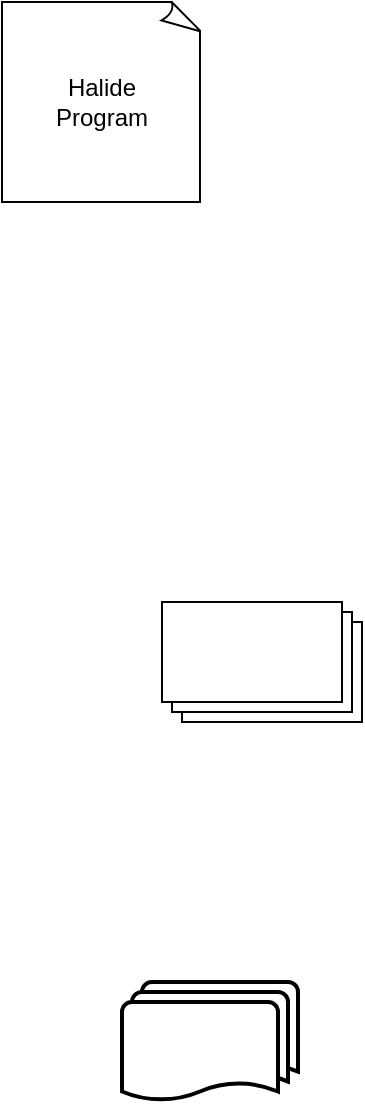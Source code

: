 <mxfile version="14.9.4" type="device"><diagram id="-Hz1Zk-B_fesyrDl0nJh" name="Page-1"><mxGraphModel dx="2942" dy="1154" grid="1" gridSize="10" guides="1" tooltips="1" connect="1" arrows="1" fold="1" page="1" pageScale="1" pageWidth="850" pageHeight="1100" math="0" shadow="0"><root><mxCell id="0"/><mxCell id="1" parent="0"/><mxCell id="3_DZbYuNCkSf4NWD5R6k-1" value="" style="verticalLabelPosition=bottom;verticalAlign=top;html=1;shape=mxgraph.basic.layered_rect;dx=10;outlineConnect=0;" vertex="1" parent="1"><mxGeometry x="140" y="750" width="100" height="60" as="geometry"/></mxCell><mxCell id="3_DZbYuNCkSf4NWD5R6k-2" value="" style="strokeWidth=2;html=1;shape=mxgraph.flowchart.multi-document;whiteSpace=wrap;" vertex="1" parent="1"><mxGeometry x="120" y="940" width="88" height="60" as="geometry"/></mxCell><mxCell id="3_DZbYuNCkSf4NWD5R6k-3" value="Halide&lt;br&gt;Program" style="whiteSpace=wrap;html=1;shape=mxgraph.basic.document" vertex="1" parent="1"><mxGeometry x="60" y="450" width="100" height="100" as="geometry"/></mxCell></root></mxGraphModel></diagram></mxfile>